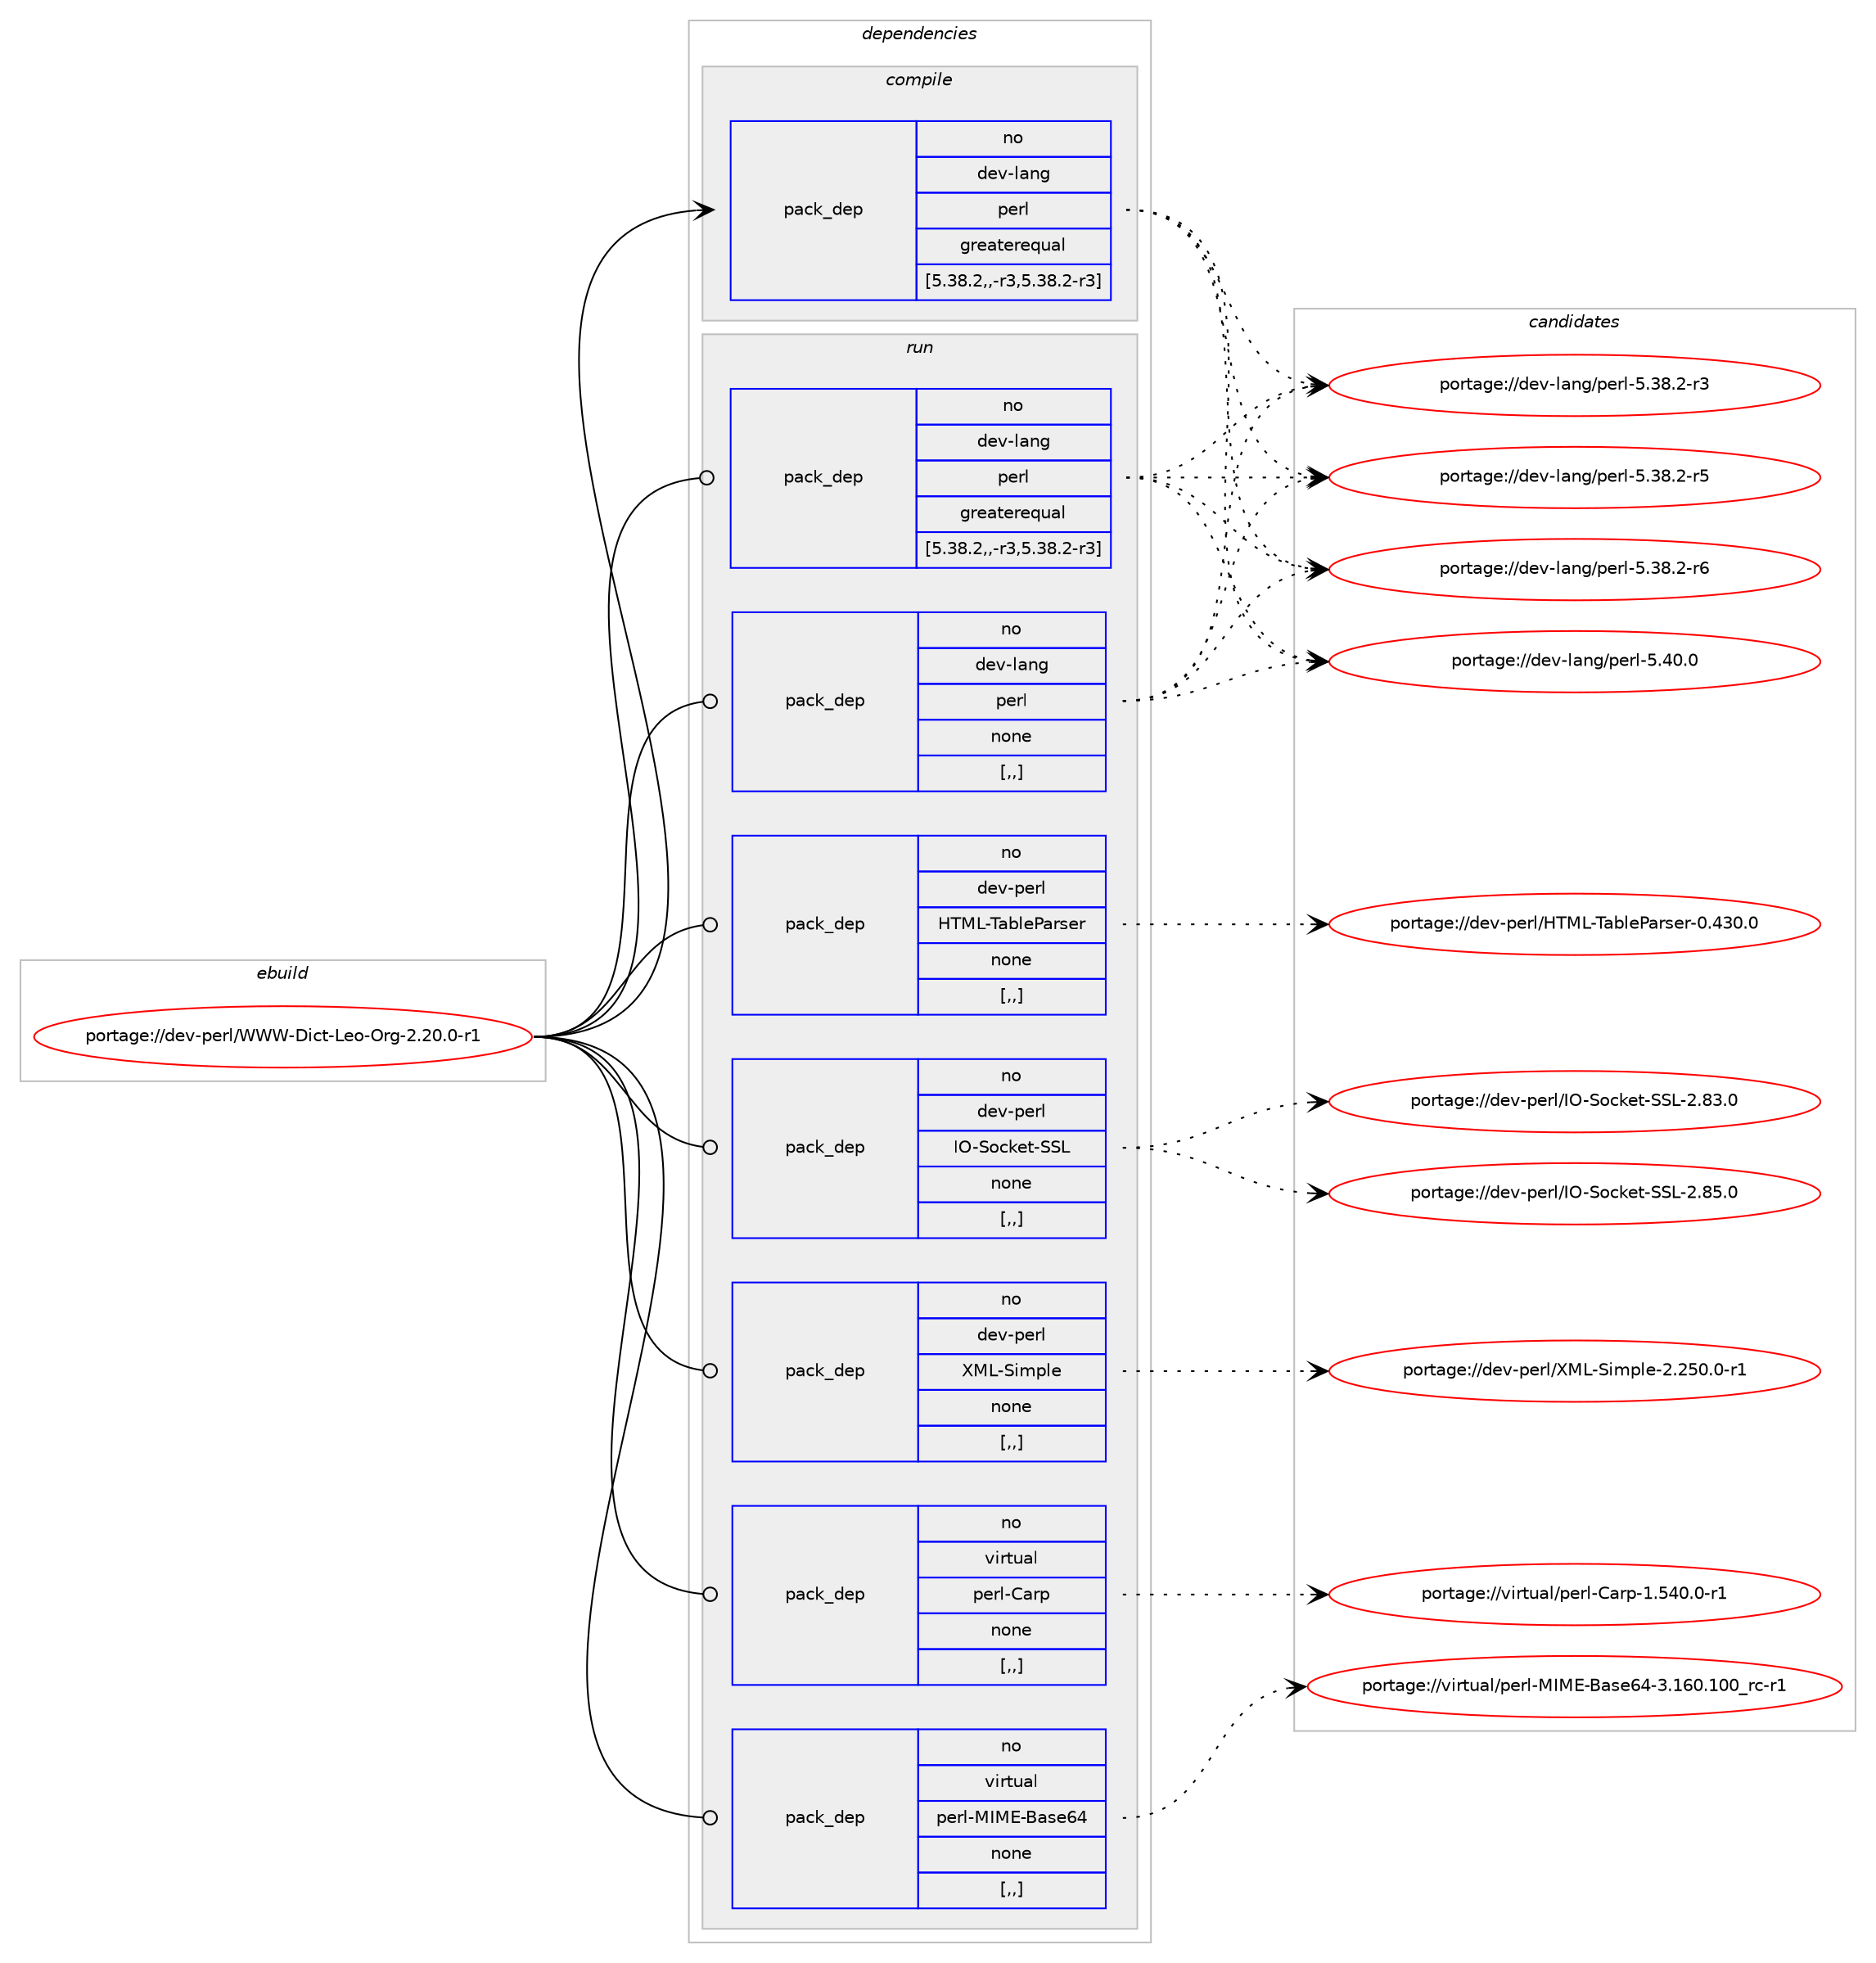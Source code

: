 digraph prolog {

# *************
# Graph options
# *************

newrank=true;
concentrate=true;
compound=true;
graph [rankdir=LR,fontname=Helvetica,fontsize=10,ranksep=1.5];#, ranksep=2.5, nodesep=0.2];
edge  [arrowhead=vee];
node  [fontname=Helvetica,fontsize=10];

# **********
# The ebuild
# **********

subgraph cluster_leftcol {
color=gray;
rank=same;
label=<<i>ebuild</i>>;
id [label="portage://dev-perl/WWW-Dict-Leo-Org-2.20.0-r1", color=red, width=4, href="../dev-perl/WWW-Dict-Leo-Org-2.20.0-r1.svg"];
}

# ****************
# The dependencies
# ****************

subgraph cluster_midcol {
color=gray;
label=<<i>dependencies</i>>;
subgraph cluster_compile {
fillcolor="#eeeeee";
style=filled;
label=<<i>compile</i>>;
subgraph pack104722 {
dependency135083 [label=<<TABLE BORDER="0" CELLBORDER="1" CELLSPACING="0" CELLPADDING="4" WIDTH="220"><TR><TD ROWSPAN="6" CELLPADDING="30">pack_dep</TD></TR><TR><TD WIDTH="110">no</TD></TR><TR><TD>dev-lang</TD></TR><TR><TD>perl</TD></TR><TR><TD>greaterequal</TD></TR><TR><TD>[5.38.2,,-r3,5.38.2-r3]</TD></TR></TABLE>>, shape=none, color=blue];
}
id:e -> dependency135083:w [weight=20,style="solid",arrowhead="vee"];
}
subgraph cluster_compileandrun {
fillcolor="#eeeeee";
style=filled;
label=<<i>compile and run</i>>;
}
subgraph cluster_run {
fillcolor="#eeeeee";
style=filled;
label=<<i>run</i>>;
subgraph pack104723 {
dependency135084 [label=<<TABLE BORDER="0" CELLBORDER="1" CELLSPACING="0" CELLPADDING="4" WIDTH="220"><TR><TD ROWSPAN="6" CELLPADDING="30">pack_dep</TD></TR><TR><TD WIDTH="110">no</TD></TR><TR><TD>dev-lang</TD></TR><TR><TD>perl</TD></TR><TR><TD>greaterequal</TD></TR><TR><TD>[5.38.2,,-r3,5.38.2-r3]</TD></TR></TABLE>>, shape=none, color=blue];
}
id:e -> dependency135084:w [weight=20,style="solid",arrowhead="odot"];
subgraph pack104724 {
dependency135085 [label=<<TABLE BORDER="0" CELLBORDER="1" CELLSPACING="0" CELLPADDING="4" WIDTH="220"><TR><TD ROWSPAN="6" CELLPADDING="30">pack_dep</TD></TR><TR><TD WIDTH="110">no</TD></TR><TR><TD>dev-lang</TD></TR><TR><TD>perl</TD></TR><TR><TD>none</TD></TR><TR><TD>[,,]</TD></TR></TABLE>>, shape=none, color=blue];
}
id:e -> dependency135085:w [weight=20,style="solid",arrowhead="odot"];
subgraph pack104725 {
dependency135086 [label=<<TABLE BORDER="0" CELLBORDER="1" CELLSPACING="0" CELLPADDING="4" WIDTH="220"><TR><TD ROWSPAN="6" CELLPADDING="30">pack_dep</TD></TR><TR><TD WIDTH="110">no</TD></TR><TR><TD>dev-perl</TD></TR><TR><TD>HTML-TableParser</TD></TR><TR><TD>none</TD></TR><TR><TD>[,,]</TD></TR></TABLE>>, shape=none, color=blue];
}
id:e -> dependency135086:w [weight=20,style="solid",arrowhead="odot"];
subgraph pack104726 {
dependency135087 [label=<<TABLE BORDER="0" CELLBORDER="1" CELLSPACING="0" CELLPADDING="4" WIDTH="220"><TR><TD ROWSPAN="6" CELLPADDING="30">pack_dep</TD></TR><TR><TD WIDTH="110">no</TD></TR><TR><TD>dev-perl</TD></TR><TR><TD>IO-Socket-SSL</TD></TR><TR><TD>none</TD></TR><TR><TD>[,,]</TD></TR></TABLE>>, shape=none, color=blue];
}
id:e -> dependency135087:w [weight=20,style="solid",arrowhead="odot"];
subgraph pack104727 {
dependency135088 [label=<<TABLE BORDER="0" CELLBORDER="1" CELLSPACING="0" CELLPADDING="4" WIDTH="220"><TR><TD ROWSPAN="6" CELLPADDING="30">pack_dep</TD></TR><TR><TD WIDTH="110">no</TD></TR><TR><TD>dev-perl</TD></TR><TR><TD>XML-Simple</TD></TR><TR><TD>none</TD></TR><TR><TD>[,,]</TD></TR></TABLE>>, shape=none, color=blue];
}
id:e -> dependency135088:w [weight=20,style="solid",arrowhead="odot"];
subgraph pack104728 {
dependency135089 [label=<<TABLE BORDER="0" CELLBORDER="1" CELLSPACING="0" CELLPADDING="4" WIDTH="220"><TR><TD ROWSPAN="6" CELLPADDING="30">pack_dep</TD></TR><TR><TD WIDTH="110">no</TD></TR><TR><TD>virtual</TD></TR><TR><TD>perl-Carp</TD></TR><TR><TD>none</TD></TR><TR><TD>[,,]</TD></TR></TABLE>>, shape=none, color=blue];
}
id:e -> dependency135089:w [weight=20,style="solid",arrowhead="odot"];
subgraph pack104729 {
dependency135090 [label=<<TABLE BORDER="0" CELLBORDER="1" CELLSPACING="0" CELLPADDING="4" WIDTH="220"><TR><TD ROWSPAN="6" CELLPADDING="30">pack_dep</TD></TR><TR><TD WIDTH="110">no</TD></TR><TR><TD>virtual</TD></TR><TR><TD>perl-MIME-Base64</TD></TR><TR><TD>none</TD></TR><TR><TD>[,,]</TD></TR></TABLE>>, shape=none, color=blue];
}
id:e -> dependency135090:w [weight=20,style="solid",arrowhead="odot"];
}
}

# **************
# The candidates
# **************

subgraph cluster_choices {
rank=same;
color=gray;
label=<<i>candidates</i>>;

subgraph choice104722 {
color=black;
nodesep=1;
choice100101118451089711010347112101114108455346515646504511451 [label="portage://dev-lang/perl-5.38.2-r3", color=red, width=4,href="../dev-lang/perl-5.38.2-r3.svg"];
choice100101118451089711010347112101114108455346515646504511453 [label="portage://dev-lang/perl-5.38.2-r5", color=red, width=4,href="../dev-lang/perl-5.38.2-r5.svg"];
choice100101118451089711010347112101114108455346515646504511454 [label="portage://dev-lang/perl-5.38.2-r6", color=red, width=4,href="../dev-lang/perl-5.38.2-r6.svg"];
choice10010111845108971101034711210111410845534652484648 [label="portage://dev-lang/perl-5.40.0", color=red, width=4,href="../dev-lang/perl-5.40.0.svg"];
dependency135083:e -> choice100101118451089711010347112101114108455346515646504511451:w [style=dotted,weight="100"];
dependency135083:e -> choice100101118451089711010347112101114108455346515646504511453:w [style=dotted,weight="100"];
dependency135083:e -> choice100101118451089711010347112101114108455346515646504511454:w [style=dotted,weight="100"];
dependency135083:e -> choice10010111845108971101034711210111410845534652484648:w [style=dotted,weight="100"];
}
subgraph choice104723 {
color=black;
nodesep=1;
choice100101118451089711010347112101114108455346515646504511451 [label="portage://dev-lang/perl-5.38.2-r3", color=red, width=4,href="../dev-lang/perl-5.38.2-r3.svg"];
choice100101118451089711010347112101114108455346515646504511453 [label="portage://dev-lang/perl-5.38.2-r5", color=red, width=4,href="../dev-lang/perl-5.38.2-r5.svg"];
choice100101118451089711010347112101114108455346515646504511454 [label="portage://dev-lang/perl-5.38.2-r6", color=red, width=4,href="../dev-lang/perl-5.38.2-r6.svg"];
choice10010111845108971101034711210111410845534652484648 [label="portage://dev-lang/perl-5.40.0", color=red, width=4,href="../dev-lang/perl-5.40.0.svg"];
dependency135084:e -> choice100101118451089711010347112101114108455346515646504511451:w [style=dotted,weight="100"];
dependency135084:e -> choice100101118451089711010347112101114108455346515646504511453:w [style=dotted,weight="100"];
dependency135084:e -> choice100101118451089711010347112101114108455346515646504511454:w [style=dotted,weight="100"];
dependency135084:e -> choice10010111845108971101034711210111410845534652484648:w [style=dotted,weight="100"];
}
subgraph choice104724 {
color=black;
nodesep=1;
choice100101118451089711010347112101114108455346515646504511451 [label="portage://dev-lang/perl-5.38.2-r3", color=red, width=4,href="../dev-lang/perl-5.38.2-r3.svg"];
choice100101118451089711010347112101114108455346515646504511453 [label="portage://dev-lang/perl-5.38.2-r5", color=red, width=4,href="../dev-lang/perl-5.38.2-r5.svg"];
choice100101118451089711010347112101114108455346515646504511454 [label="portage://dev-lang/perl-5.38.2-r6", color=red, width=4,href="../dev-lang/perl-5.38.2-r6.svg"];
choice10010111845108971101034711210111410845534652484648 [label="portage://dev-lang/perl-5.40.0", color=red, width=4,href="../dev-lang/perl-5.40.0.svg"];
dependency135085:e -> choice100101118451089711010347112101114108455346515646504511451:w [style=dotted,weight="100"];
dependency135085:e -> choice100101118451089711010347112101114108455346515646504511453:w [style=dotted,weight="100"];
dependency135085:e -> choice100101118451089711010347112101114108455346515646504511454:w [style=dotted,weight="100"];
dependency135085:e -> choice10010111845108971101034711210111410845534652484648:w [style=dotted,weight="100"];
}
subgraph choice104725 {
color=black;
nodesep=1;
choice1001011184511210111410847728477764584979810810180971141151011144548465251484648 [label="portage://dev-perl/HTML-TableParser-0.430.0", color=red, width=4,href="../dev-perl/HTML-TableParser-0.430.0.svg"];
dependency135086:e -> choice1001011184511210111410847728477764584979810810180971141151011144548465251484648:w [style=dotted,weight="100"];
}
subgraph choice104726 {
color=black;
nodesep=1;
choice100101118451121011141084773794583111991071011164583837645504656514648 [label="portage://dev-perl/IO-Socket-SSL-2.83.0", color=red, width=4,href="../dev-perl/IO-Socket-SSL-2.83.0.svg"];
choice100101118451121011141084773794583111991071011164583837645504656534648 [label="portage://dev-perl/IO-Socket-SSL-2.85.0", color=red, width=4,href="../dev-perl/IO-Socket-SSL-2.85.0.svg"];
dependency135087:e -> choice100101118451121011141084773794583111991071011164583837645504656514648:w [style=dotted,weight="100"];
dependency135087:e -> choice100101118451121011141084773794583111991071011164583837645504656534648:w [style=dotted,weight="100"];
}
subgraph choice104727 {
color=black;
nodesep=1;
choice1001011184511210111410847887776458310510911210810145504650534846484511449 [label="portage://dev-perl/XML-Simple-2.250.0-r1", color=red, width=4,href="../dev-perl/XML-Simple-2.250.0-r1.svg"];
dependency135088:e -> choice1001011184511210111410847887776458310510911210810145504650534846484511449:w [style=dotted,weight="100"];
}
subgraph choice104728 {
color=black;
nodesep=1;
choice118105114116117971084711210111410845679711411245494653524846484511449 [label="portage://virtual/perl-Carp-1.540.0-r1", color=red, width=4,href="../virtual/perl-Carp-1.540.0-r1.svg"];
dependency135089:e -> choice118105114116117971084711210111410845679711411245494653524846484511449:w [style=dotted,weight="100"];
}
subgraph choice104729 {
color=black;
nodesep=1;
choice1181051141161179710847112101114108457773776945669711510154524551464954484649484895114994511449 [label="portage://virtual/perl-MIME-Base64-3.160.100_rc-r1", color=red, width=4,href="../virtual/perl-MIME-Base64-3.160.100_rc-r1.svg"];
dependency135090:e -> choice1181051141161179710847112101114108457773776945669711510154524551464954484649484895114994511449:w [style=dotted,weight="100"];
}
}

}

